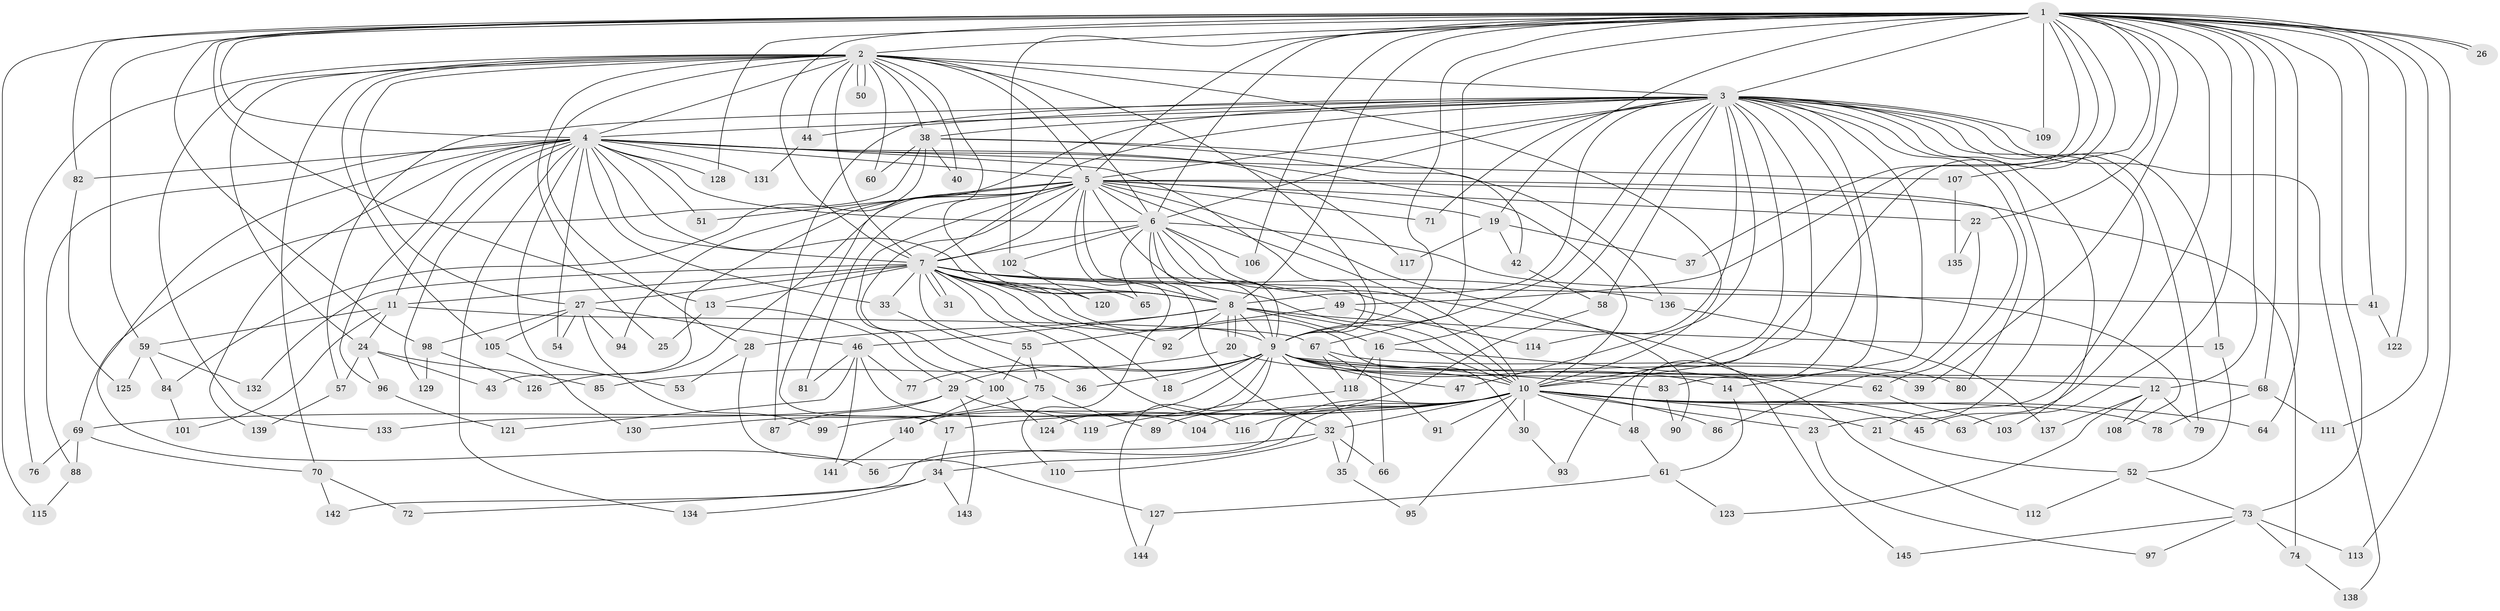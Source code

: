// coarse degree distribution, {26: 0.034482758620689655, 17: 0.017241379310344827, 18: 0.034482758620689655, 29: 0.017241379310344827, 12: 0.034482758620689655, 24: 0.017241379310344827, 6: 0.05172413793103448, 3: 0.2413793103448276, 5: 0.08620689655172414, 2: 0.3275862068965517, 7: 0.034482758620689655, 11: 0.017241379310344827, 4: 0.08620689655172414}
// Generated by graph-tools (version 1.1) at 2025/17/03/04/25 18:17:48]
// undirected, 145 vertices, 315 edges
graph export_dot {
graph [start="1"]
  node [color=gray90,style=filled];
  1;
  2;
  3;
  4;
  5;
  6;
  7;
  8;
  9;
  10;
  11;
  12;
  13;
  14;
  15;
  16;
  17;
  18;
  19;
  20;
  21;
  22;
  23;
  24;
  25;
  26;
  27;
  28;
  29;
  30;
  31;
  32;
  33;
  34;
  35;
  36;
  37;
  38;
  39;
  40;
  41;
  42;
  43;
  44;
  45;
  46;
  47;
  48;
  49;
  50;
  51;
  52;
  53;
  54;
  55;
  56;
  57;
  58;
  59;
  60;
  61;
  62;
  63;
  64;
  65;
  66;
  67;
  68;
  69;
  70;
  71;
  72;
  73;
  74;
  75;
  76;
  77;
  78;
  79;
  80;
  81;
  82;
  83;
  84;
  85;
  86;
  87;
  88;
  89;
  90;
  91;
  92;
  93;
  94;
  95;
  96;
  97;
  98;
  99;
  100;
  101;
  102;
  103;
  104;
  105;
  106;
  107;
  108;
  109;
  110;
  111;
  112;
  113;
  114;
  115;
  116;
  117;
  118;
  119;
  120;
  121;
  122;
  123;
  124;
  125;
  126;
  127;
  128;
  129;
  130;
  131;
  132;
  133;
  134;
  135;
  136;
  137;
  138;
  139;
  140;
  141;
  142;
  143;
  144;
  145;
  1 -- 2;
  1 -- 3;
  1 -- 4;
  1 -- 5;
  1 -- 6;
  1 -- 7;
  1 -- 8;
  1 -- 9;
  1 -- 10;
  1 -- 12;
  1 -- 13;
  1 -- 19;
  1 -- 22;
  1 -- 26;
  1 -- 26;
  1 -- 37;
  1 -- 39;
  1 -- 41;
  1 -- 45;
  1 -- 49;
  1 -- 59;
  1 -- 63;
  1 -- 64;
  1 -- 67;
  1 -- 68;
  1 -- 73;
  1 -- 82;
  1 -- 98;
  1 -- 102;
  1 -- 106;
  1 -- 107;
  1 -- 109;
  1 -- 111;
  1 -- 113;
  1 -- 115;
  1 -- 122;
  1 -- 128;
  2 -- 3;
  2 -- 4;
  2 -- 5;
  2 -- 6;
  2 -- 7;
  2 -- 8;
  2 -- 9;
  2 -- 10;
  2 -- 24;
  2 -- 25;
  2 -- 27;
  2 -- 28;
  2 -- 38;
  2 -- 40;
  2 -- 44;
  2 -- 50;
  2 -- 50;
  2 -- 60;
  2 -- 70;
  2 -- 76;
  2 -- 105;
  2 -- 133;
  3 -- 4;
  3 -- 5;
  3 -- 6;
  3 -- 7;
  3 -- 8;
  3 -- 9;
  3 -- 10;
  3 -- 14;
  3 -- 15;
  3 -- 16;
  3 -- 17;
  3 -- 21;
  3 -- 23;
  3 -- 38;
  3 -- 44;
  3 -- 47;
  3 -- 48;
  3 -- 57;
  3 -- 58;
  3 -- 71;
  3 -- 79;
  3 -- 80;
  3 -- 83;
  3 -- 87;
  3 -- 93;
  3 -- 103;
  3 -- 109;
  3 -- 114;
  3 -- 138;
  4 -- 5;
  4 -- 6;
  4 -- 7;
  4 -- 8;
  4 -- 9;
  4 -- 10;
  4 -- 11;
  4 -- 33;
  4 -- 51;
  4 -- 53;
  4 -- 54;
  4 -- 56;
  4 -- 82;
  4 -- 88;
  4 -- 96;
  4 -- 107;
  4 -- 117;
  4 -- 128;
  4 -- 129;
  4 -- 131;
  4 -- 134;
  4 -- 139;
  5 -- 6;
  5 -- 7;
  5 -- 8;
  5 -- 9;
  5 -- 10;
  5 -- 19;
  5 -- 22;
  5 -- 43;
  5 -- 51;
  5 -- 62;
  5 -- 71;
  5 -- 74;
  5 -- 75;
  5 -- 81;
  5 -- 90;
  5 -- 94;
  5 -- 100;
  5 -- 110;
  5 -- 126;
  6 -- 7;
  6 -- 8;
  6 -- 9;
  6 -- 10;
  6 -- 32;
  6 -- 65;
  6 -- 102;
  6 -- 106;
  6 -- 108;
  6 -- 145;
  7 -- 8;
  7 -- 9;
  7 -- 10;
  7 -- 11;
  7 -- 13;
  7 -- 18;
  7 -- 27;
  7 -- 30;
  7 -- 31;
  7 -- 31;
  7 -- 33;
  7 -- 41;
  7 -- 49;
  7 -- 55;
  7 -- 65;
  7 -- 92;
  7 -- 116;
  7 -- 120;
  7 -- 132;
  7 -- 136;
  8 -- 9;
  8 -- 10;
  8 -- 15;
  8 -- 16;
  8 -- 20;
  8 -- 20;
  8 -- 28;
  8 -- 46;
  8 -- 92;
  9 -- 10;
  9 -- 12;
  9 -- 14;
  9 -- 18;
  9 -- 29;
  9 -- 35;
  9 -- 36;
  9 -- 39;
  9 -- 47;
  9 -- 68;
  9 -- 77;
  9 -- 83;
  9 -- 124;
  9 -- 140;
  9 -- 144;
  10 -- 17;
  10 -- 21;
  10 -- 23;
  10 -- 30;
  10 -- 32;
  10 -- 34;
  10 -- 45;
  10 -- 48;
  10 -- 63;
  10 -- 64;
  10 -- 69;
  10 -- 78;
  10 -- 86;
  10 -- 91;
  10 -- 95;
  10 -- 99;
  10 -- 104;
  10 -- 116;
  10 -- 142;
  11 -- 24;
  11 -- 59;
  11 -- 67;
  11 -- 101;
  12 -- 79;
  12 -- 108;
  12 -- 123;
  12 -- 137;
  13 -- 25;
  13 -- 29;
  14 -- 61;
  15 -- 52;
  16 -- 66;
  16 -- 112;
  16 -- 118;
  17 -- 34;
  19 -- 37;
  19 -- 42;
  19 -- 117;
  20 -- 62;
  20 -- 85;
  21 -- 52;
  22 -- 86;
  22 -- 135;
  23 -- 97;
  24 -- 43;
  24 -- 57;
  24 -- 85;
  24 -- 96;
  27 -- 46;
  27 -- 54;
  27 -- 94;
  27 -- 98;
  27 -- 99;
  27 -- 105;
  28 -- 53;
  28 -- 127;
  29 -- 87;
  29 -- 119;
  29 -- 133;
  29 -- 143;
  30 -- 93;
  32 -- 35;
  32 -- 56;
  32 -- 66;
  32 -- 110;
  33 -- 36;
  34 -- 72;
  34 -- 134;
  34 -- 143;
  35 -- 95;
  38 -- 40;
  38 -- 42;
  38 -- 60;
  38 -- 69;
  38 -- 84;
  38 -- 136;
  41 -- 122;
  42 -- 58;
  44 -- 131;
  46 -- 77;
  46 -- 81;
  46 -- 104;
  46 -- 121;
  46 -- 141;
  48 -- 61;
  49 -- 55;
  49 -- 114;
  52 -- 73;
  52 -- 112;
  55 -- 75;
  55 -- 100;
  57 -- 139;
  58 -- 89;
  59 -- 84;
  59 -- 125;
  59 -- 132;
  61 -- 123;
  61 -- 127;
  62 -- 103;
  67 -- 80;
  67 -- 91;
  67 -- 118;
  68 -- 78;
  68 -- 111;
  69 -- 70;
  69 -- 76;
  69 -- 88;
  70 -- 72;
  70 -- 142;
  73 -- 74;
  73 -- 97;
  73 -- 113;
  73 -- 145;
  74 -- 138;
  75 -- 89;
  75 -- 130;
  82 -- 125;
  83 -- 90;
  84 -- 101;
  88 -- 115;
  96 -- 121;
  98 -- 126;
  98 -- 129;
  100 -- 124;
  100 -- 140;
  102 -- 120;
  105 -- 130;
  107 -- 135;
  118 -- 119;
  127 -- 144;
  136 -- 137;
  140 -- 141;
}

